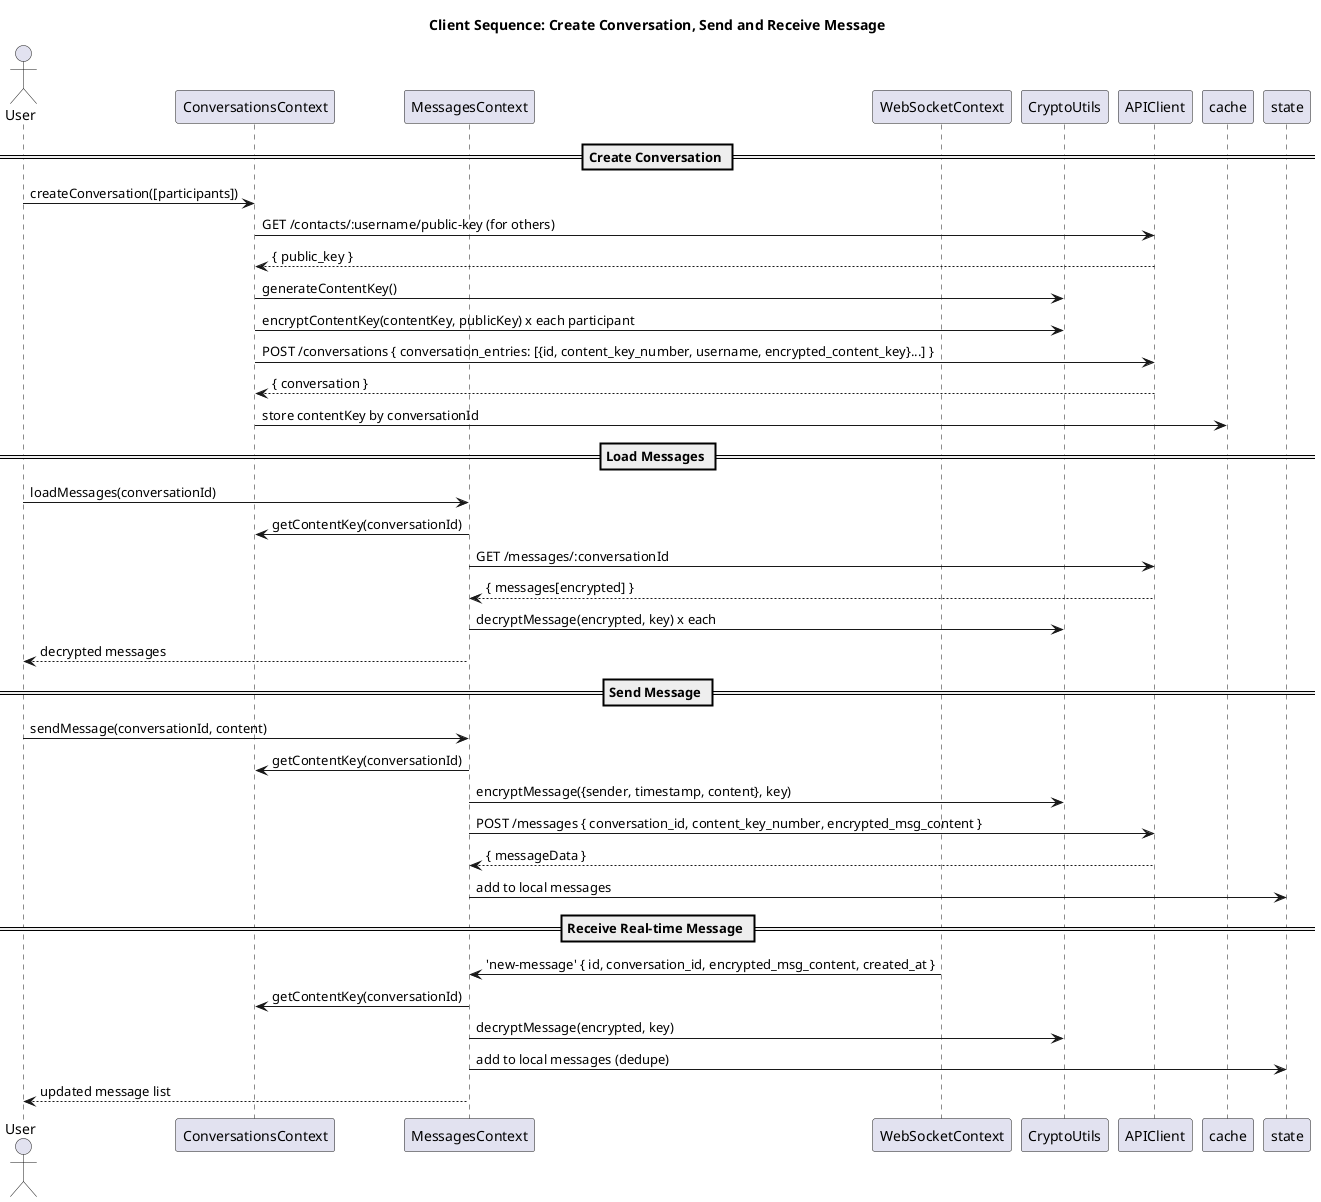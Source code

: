 @startuml
title Client Sequence: Create Conversation, Send and Receive Message

actor User
participant "ConversationsContext" as CC
participant "MessagesContext" as MC
participant "WebSocketContext" as WS
participant "CryptoUtils" as CU
participant "APIClient" as API

== Create Conversation ==
User -> CC: createConversation([participants])
CC -> API: GET /contacts/:username/public-key (for others)
API --> CC: { public_key }
CC -> CU: generateContentKey()
CC -> CU: encryptContentKey(contentKey, publicKey) x each participant
CC -> API: POST /conversations { conversation_entries: [{id, content_key_number, username, encrypted_content_key}...] }
API --> CC: { conversation }
CC -> cache: store contentKey by conversationId

== Load Messages ==
User -> MC: loadMessages(conversationId)
MC -> CC: getContentKey(conversationId)
MC -> API: GET /messages/:conversationId
API --> MC: { messages[encrypted] }
MC -> CU: decryptMessage(encrypted, key) x each
MC --> User: decrypted messages

== Send Message ==
User -> MC: sendMessage(conversationId, content)
MC -> CC: getContentKey(conversationId)
MC -> CU: encryptMessage({sender, timestamp, content}, key)
MC -> API: POST /messages { conversation_id, content_key_number, encrypted_msg_content }
API --> MC: { messageData }
MC -> state: add to local messages

== Receive Real-time Message ==
WS -> MC: 'new-message' { id, conversation_id, encrypted_msg_content, created_at }
MC -> CC: getContentKey(conversationId)
MC -> CU: decryptMessage(encrypted, key)
MC -> state: add to local messages (dedupe)
MC --> User: updated message list

@enduml

